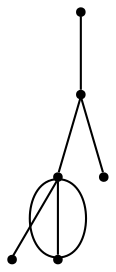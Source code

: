 graph {
  node [shape=point,comment="{\"directed\":false,\"doi\":\"10.1007/978-3-540-77537-9_19\",\"figure\":\"6 (2)\"}"]

  v0 [pos="1330.8854723553325,719.5532476251775"]
  v1 [pos="1297.5273328204487,852.9350658069957"]
  v2 [pos="1347.5645421227744,786.2441567160868"]
  v3 [pos="1314.2064025878906,886.2805203524503"]
  v4 [pos="1314.2064025878906,619.5168839888139"]
  v5 [pos="1280.8482630530068,652.8623385342685"]

  v0 -- v1 [id="-1",pos="1330.8854723553325,719.5532476251775 1297.5273328204487,852.9350658069957 1297.5273328204487,852.9350658069957 1297.5273328204487,852.9350658069957"]
  v1 -- v5 [id="-2",pos="1297.5273328204487,852.9350658069957 1264.169193285565,852.9350658069957 1264.169193285565,852.9350658069957 1264.169193285565,852.9350658069957 1264.169193285565,652.8623385342685 1264.169193285565,652.8623385342685 1264.169193285565,652.8623385342685 1280.8482630530068,652.8623385342685 1280.8482630530068,652.8623385342685 1280.8482630530068,652.8623385342685"]
  v1 -- v5 [id="-3",pos="1297.5273328204487,852.9350658069957 1364.2436118902162,852.9350658069957 1364.2436118902162,852.9350658069957 1364.2436118902162,852.9350658069957 1364.2436118902162,652.8623385342685 1364.2436118902162,652.8623385342685 1364.2436118902162,652.8623385342685 1280.8482630530068,652.8623385342685 1280.8482630530068,652.8623385342685 1280.8482630530068,652.8623385342685"]
  v1 -- v5 [id="-4",pos="1297.5273328204487,852.9350658069957 1280.8482630530068,652.8623385342685 1280.8482630530068,652.8623385342685 1280.8482630530068,652.8623385342685"]
  v3 -- v0 [id="-5",pos="1314.2064025878906,886.2805203524503 1330.8854723553325,719.5532476251775 1330.8854723553325,719.5532476251775 1330.8854723553325,719.5532476251775"]
  v0 -- v2 [id="-6",pos="1330.8854723553325,719.5532476251775 1347.5645421227744,786.2441567160868 1347.5645421227744,786.2441567160868 1347.5645421227744,786.2441567160868"]
  v1 -- v4 [id="-7",pos="1297.5273328204487,852.9350658069957 1314.2064025878906,619.5168839888139 1314.2064025878906,619.5168839888139 1314.2064025878906,619.5168839888139"]
}